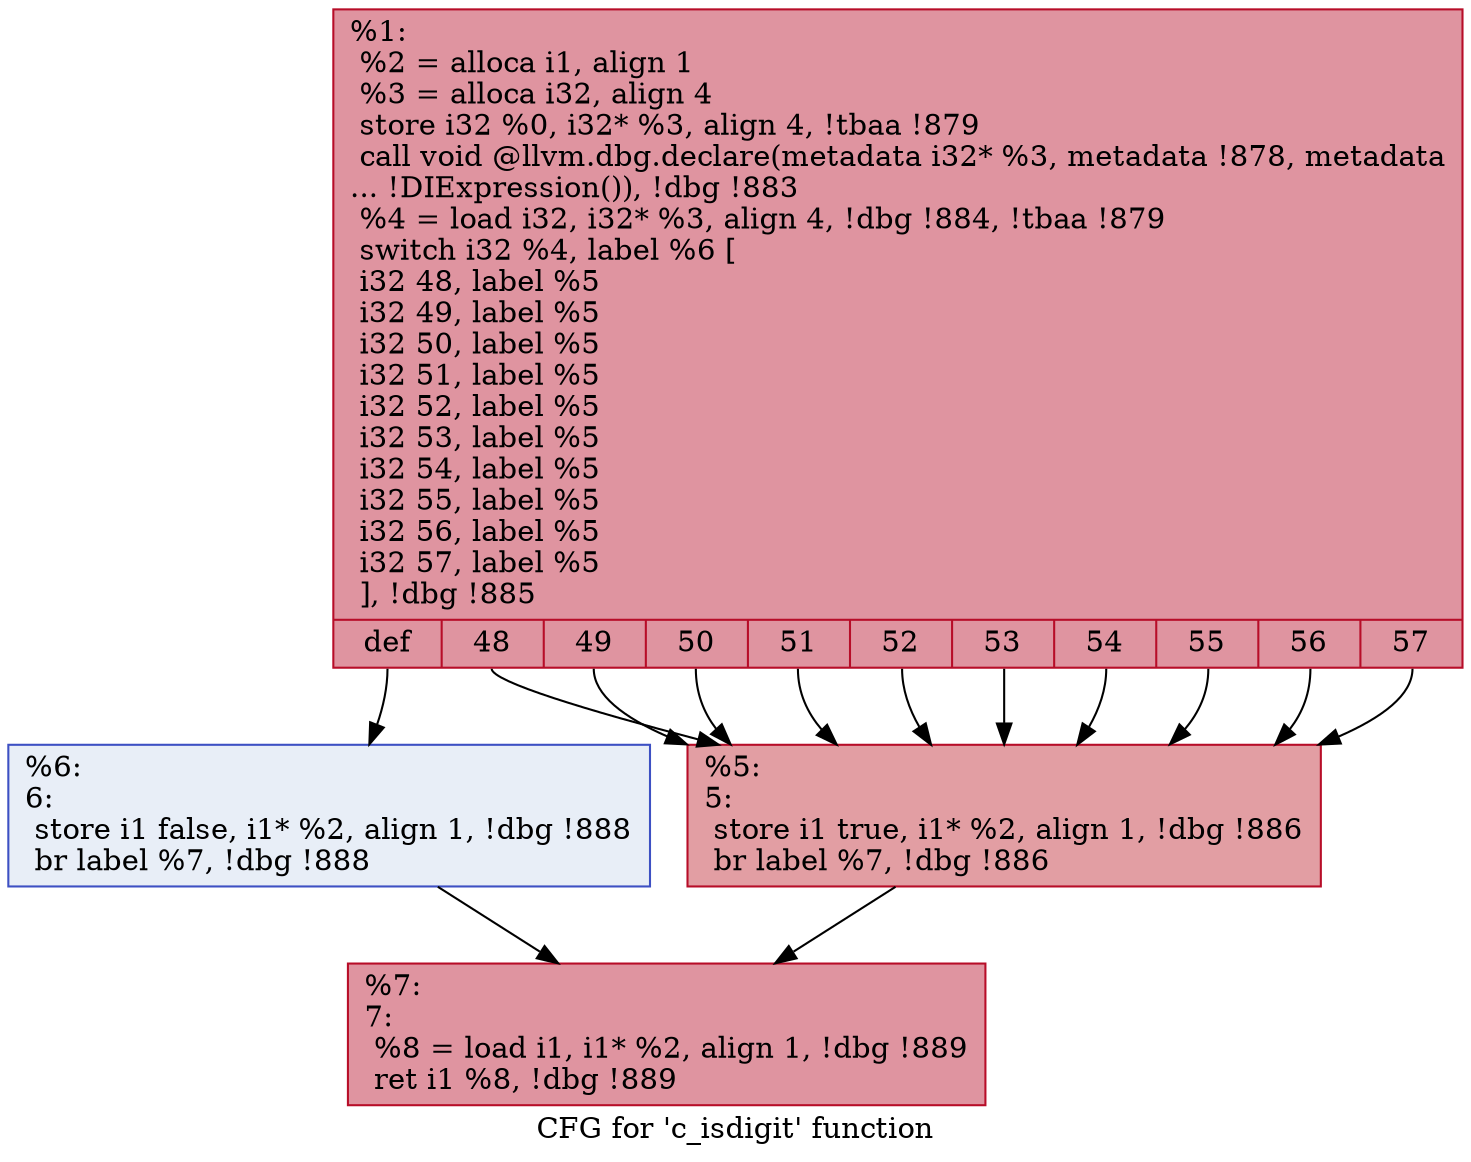 digraph "CFG for 'c_isdigit' function" {
	label="CFG for 'c_isdigit' function";

	Node0x14fcaf0 [shape=record,color="#b70d28ff", style=filled, fillcolor="#b70d2870",label="{%1:\l  %2 = alloca i1, align 1\l  %3 = alloca i32, align 4\l  store i32 %0, i32* %3, align 4, !tbaa !879\l  call void @llvm.dbg.declare(metadata i32* %3, metadata !878, metadata\l... !DIExpression()), !dbg !883\l  %4 = load i32, i32* %3, align 4, !dbg !884, !tbaa !879\l  switch i32 %4, label %6 [\l    i32 48, label %5\l    i32 49, label %5\l    i32 50, label %5\l    i32 51, label %5\l    i32 52, label %5\l    i32 53, label %5\l    i32 54, label %5\l    i32 55, label %5\l    i32 56, label %5\l    i32 57, label %5\l  ], !dbg !885\l|{<s0>def|<s1>48|<s2>49|<s3>50|<s4>51|<s5>52|<s6>53|<s7>54|<s8>55|<s9>56|<s10>57}}"];
	Node0x14fcaf0:s0 -> Node0x14fcb90;
	Node0x14fcaf0:s1 -> Node0x14fcb40;
	Node0x14fcaf0:s2 -> Node0x14fcb40;
	Node0x14fcaf0:s3 -> Node0x14fcb40;
	Node0x14fcaf0:s4 -> Node0x14fcb40;
	Node0x14fcaf0:s5 -> Node0x14fcb40;
	Node0x14fcaf0:s6 -> Node0x14fcb40;
	Node0x14fcaf0:s7 -> Node0x14fcb40;
	Node0x14fcaf0:s8 -> Node0x14fcb40;
	Node0x14fcaf0:s9 -> Node0x14fcb40;
	Node0x14fcaf0:s10 -> Node0x14fcb40;
	Node0x14fcb40 [shape=record,color="#b70d28ff", style=filled, fillcolor="#be242e70",label="{%5:\l5:                                                \l  store i1 true, i1* %2, align 1, !dbg !886\l  br label %7, !dbg !886\l}"];
	Node0x14fcb40 -> Node0x14fcbe0;
	Node0x14fcb90 [shape=record,color="#3d50c3ff", style=filled, fillcolor="#cbd8ee70",label="{%6:\l6:                                                \l  store i1 false, i1* %2, align 1, !dbg !888\l  br label %7, !dbg !888\l}"];
	Node0x14fcb90 -> Node0x14fcbe0;
	Node0x14fcbe0 [shape=record,color="#b70d28ff", style=filled, fillcolor="#b70d2870",label="{%7:\l7:                                                \l  %8 = load i1, i1* %2, align 1, !dbg !889\l  ret i1 %8, !dbg !889\l}"];
}

